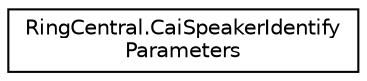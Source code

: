 digraph "Graphical Class Hierarchy"
{
 // LATEX_PDF_SIZE
  edge [fontname="Helvetica",fontsize="10",labelfontname="Helvetica",labelfontsize="10"];
  node [fontname="Helvetica",fontsize="10",shape=record];
  rankdir="LR";
  Node0 [label="RingCentral.CaiSpeakerIdentify\lParameters",height=0.2,width=0.4,color="black", fillcolor="white", style="filled",URL="$classRingCentral_1_1CaiSpeakerIdentifyParameters.html",tooltip="Query parameters for operation caiSpeakerIdentify"];
}
